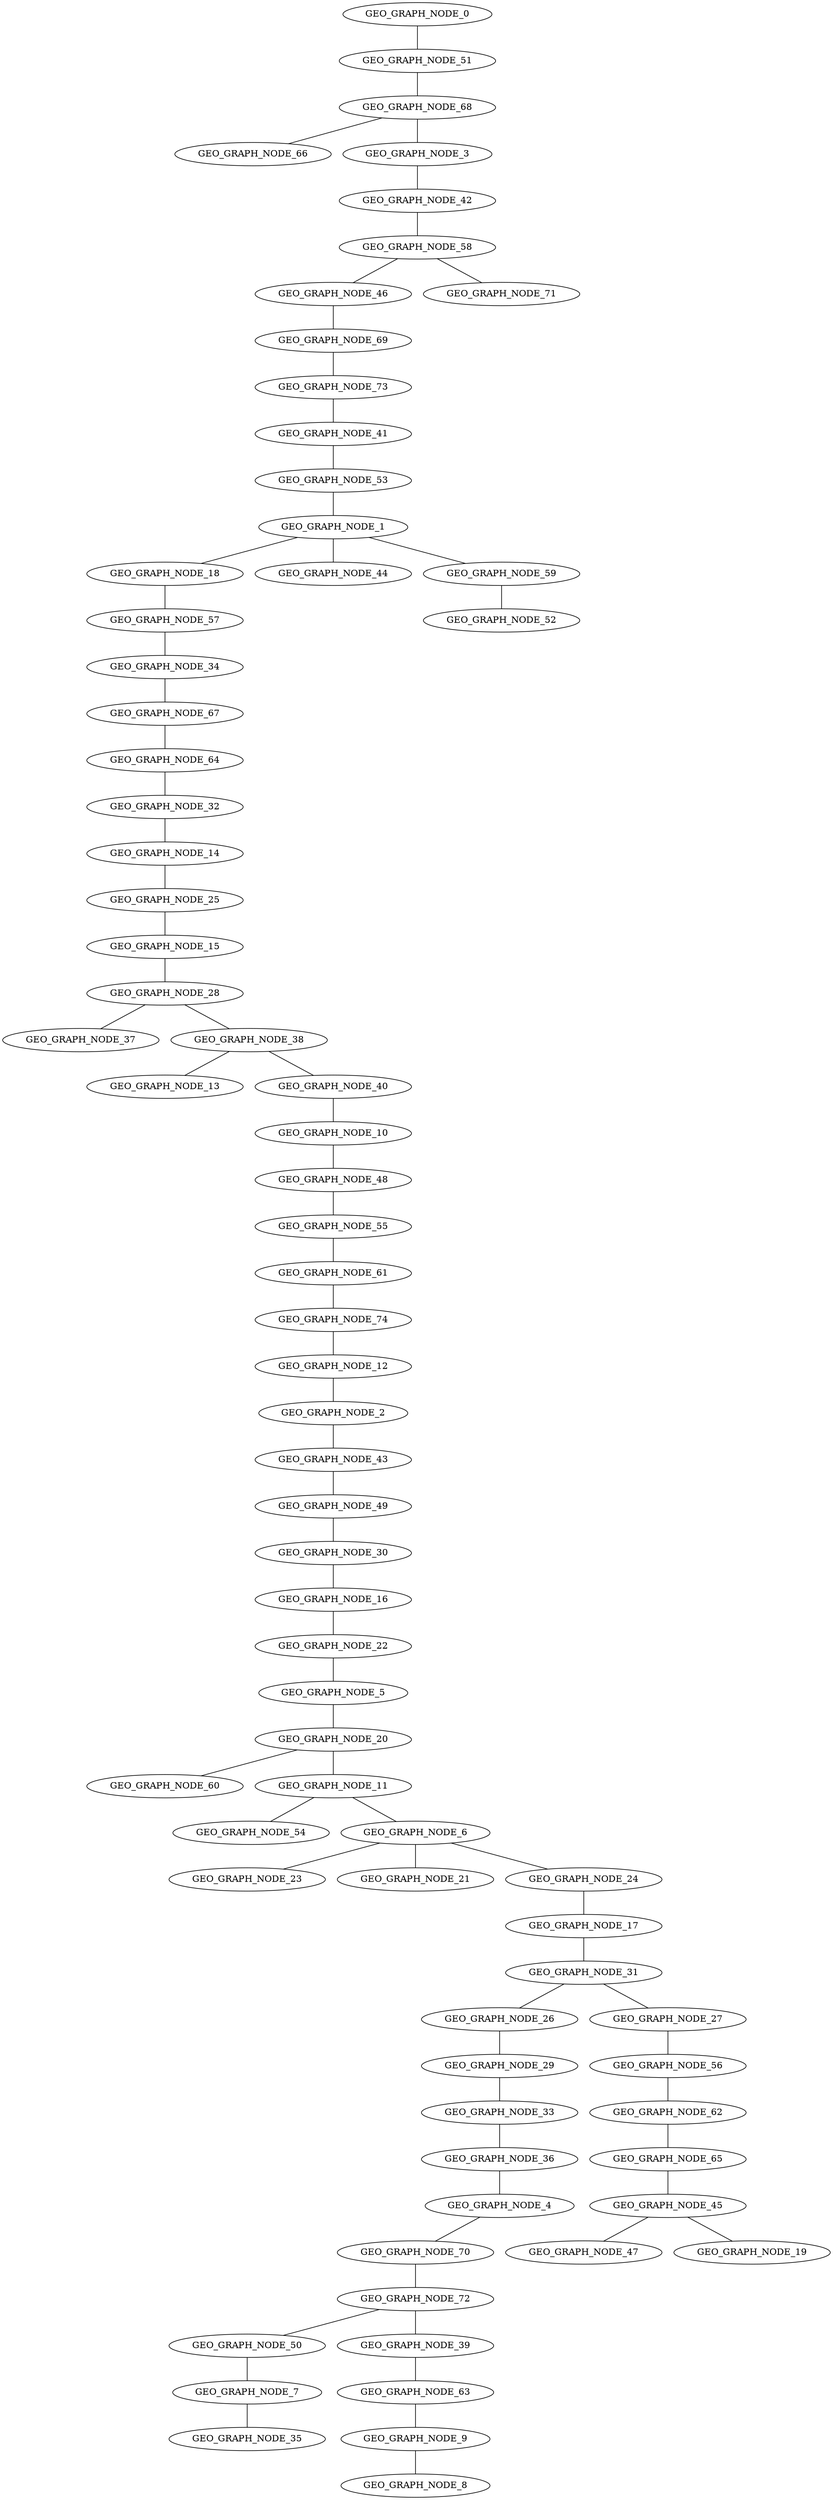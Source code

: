 graph GEO_GRAPH_PRIM_SMALL{
GEO_GRAPH_NODE_0 -- GEO_GRAPH_NODE_51 [weight=3];
GEO_GRAPH_NODE_51 -- GEO_GRAPH_NODE_68 [weight=1];
GEO_GRAPH_NODE_68 -- GEO_GRAPH_NODE_66 [weight=1];
GEO_GRAPH_NODE_68 -- GEO_GRAPH_NODE_3 [weight=2];
GEO_GRAPH_NODE_3 -- GEO_GRAPH_NODE_42 [weight=1];
GEO_GRAPH_NODE_42 -- GEO_GRAPH_NODE_58 [weight=1];
GEO_GRAPH_NODE_58 -- GEO_GRAPH_NODE_46 [weight=1];
GEO_GRAPH_NODE_46 -- GEO_GRAPH_NODE_69 [weight=1];
GEO_GRAPH_NODE_58 -- GEO_GRAPH_NODE_71 [weight=1];
GEO_GRAPH_NODE_69 -- GEO_GRAPH_NODE_73 [weight=1];
GEO_GRAPH_NODE_73 -- GEO_GRAPH_NODE_41 [weight=1];
GEO_GRAPH_NODE_41 -- GEO_GRAPH_NODE_53 [weight=1];
GEO_GRAPH_NODE_53 -- GEO_GRAPH_NODE_1 [weight=1];
GEO_GRAPH_NODE_1 -- GEO_GRAPH_NODE_18 [weight=1];
GEO_GRAPH_NODE_1 -- GEO_GRAPH_NODE_44 [weight=1];
GEO_GRAPH_NODE_18 -- GEO_GRAPH_NODE_57 [weight=1];
GEO_GRAPH_NODE_57 -- GEO_GRAPH_NODE_34 [weight=1];
GEO_GRAPH_NODE_1 -- GEO_GRAPH_NODE_59 [weight=1];
GEO_GRAPH_NODE_34 -- GEO_GRAPH_NODE_67 [weight=1];
GEO_GRAPH_NODE_67 -- GEO_GRAPH_NODE_64 [weight=1];
GEO_GRAPH_NODE_64 -- GEO_GRAPH_NODE_32 [weight=1];
GEO_GRAPH_NODE_32 -- GEO_GRAPH_NODE_14 [weight=2];
GEO_GRAPH_NODE_14 -- GEO_GRAPH_NODE_25 [weight=1];
GEO_GRAPH_NODE_25 -- GEO_GRAPH_NODE_15 [weight=1];
GEO_GRAPH_NODE_15 -- GEO_GRAPH_NODE_28 [weight=1];
GEO_GRAPH_NODE_28 -- GEO_GRAPH_NODE_37 [weight=1];
GEO_GRAPH_NODE_28 -- GEO_GRAPH_NODE_38 [weight=1];
GEO_GRAPH_NODE_38 -- GEO_GRAPH_NODE_13 [weight=1];
GEO_GRAPH_NODE_38 -- GEO_GRAPH_NODE_40 [weight=1];
GEO_GRAPH_NODE_40 -- GEO_GRAPH_NODE_10 [weight=1];
GEO_GRAPH_NODE_10 -- GEO_GRAPH_NODE_48 [weight=1];
GEO_GRAPH_NODE_48 -- GEO_GRAPH_NODE_55 [weight=1];
GEO_GRAPH_NODE_55 -- GEO_GRAPH_NODE_61 [weight=1];
GEO_GRAPH_NODE_61 -- GEO_GRAPH_NODE_74 [weight=1];
GEO_GRAPH_NODE_74 -- GEO_GRAPH_NODE_12 [weight=2];
GEO_GRAPH_NODE_12 -- GEO_GRAPH_NODE_2 [weight=1];
GEO_GRAPH_NODE_2 -- GEO_GRAPH_NODE_43 [weight=1];
GEO_GRAPH_NODE_43 -- GEO_GRAPH_NODE_49 [weight=1];
GEO_GRAPH_NODE_49 -- GEO_GRAPH_NODE_30 [weight=1];
GEO_GRAPH_NODE_30 -- GEO_GRAPH_NODE_16 [weight=2];
GEO_GRAPH_NODE_16 -- GEO_GRAPH_NODE_22 [weight=1];
GEO_GRAPH_NODE_22 -- GEO_GRAPH_NODE_5 [weight=1];
GEO_GRAPH_NODE_5 -- GEO_GRAPH_NODE_20 [weight=1];
GEO_GRAPH_NODE_20 -- GEO_GRAPH_NODE_60 [weight=1];
GEO_GRAPH_NODE_20 -- GEO_GRAPH_NODE_11 [weight=2];
GEO_GRAPH_NODE_11 -- GEO_GRAPH_NODE_54 [weight=1];
GEO_GRAPH_NODE_11 -- GEO_GRAPH_NODE_6 [weight=1];
GEO_GRAPH_NODE_6 -- GEO_GRAPH_NODE_23 [weight=1];
GEO_GRAPH_NODE_6 -- GEO_GRAPH_NODE_21 [weight=2];
GEO_GRAPH_NODE_6 -- GEO_GRAPH_NODE_24 [weight=2];
GEO_GRAPH_NODE_24 -- GEO_GRAPH_NODE_17 [weight=2];
GEO_GRAPH_NODE_17 -- GEO_GRAPH_NODE_31 [weight=1];
GEO_GRAPH_NODE_31 -- GEO_GRAPH_NODE_26 [weight=2];
GEO_GRAPH_NODE_31 -- GEO_GRAPH_NODE_27 [weight=2];
GEO_GRAPH_NODE_26 -- GEO_GRAPH_NODE_29 [weight=2];
GEO_GRAPH_NODE_29 -- GEO_GRAPH_NODE_33 [weight=2];
GEO_GRAPH_NODE_33 -- GEO_GRAPH_NODE_36 [weight=1];
GEO_GRAPH_NODE_36 -- GEO_GRAPH_NODE_4 [weight=1];
GEO_GRAPH_NODE_4 -- GEO_GRAPH_NODE_70 [weight=1];
GEO_GRAPH_NODE_70 -- GEO_GRAPH_NODE_72 [weight=1];
GEO_GRAPH_NODE_72 -- GEO_GRAPH_NODE_50 [weight=1];
GEO_GRAPH_NODE_72 -- GEO_GRAPH_NODE_39 [weight=2];
GEO_GRAPH_NODE_59 -- GEO_GRAPH_NODE_52 [weight=2];
GEO_GRAPH_NODE_27 -- GEO_GRAPH_NODE_56 [weight=2];
GEO_GRAPH_NODE_56 -- GEO_GRAPH_NODE_62 [weight=2];
GEO_GRAPH_NODE_39 -- GEO_GRAPH_NODE_63 [weight=2];
GEO_GRAPH_NODE_63 -- GEO_GRAPH_NODE_9 [weight=1];
GEO_GRAPH_NODE_62 -- GEO_GRAPH_NODE_65 [weight=2];
GEO_GRAPH_NODE_9 -- GEO_GRAPH_NODE_8 [weight=2];
GEO_GRAPH_NODE_65 -- GEO_GRAPH_NODE_45 [weight=3];
GEO_GRAPH_NODE_50 -- GEO_GRAPH_NODE_7 [weight=3];
GEO_GRAPH_NODE_45 -- GEO_GRAPH_NODE_47 [weight=4];
GEO_GRAPH_NODE_45 -- GEO_GRAPH_NODE_19 [weight=5];
GEO_GRAPH_NODE_7 -- GEO_GRAPH_NODE_35 [weight=5];
}
